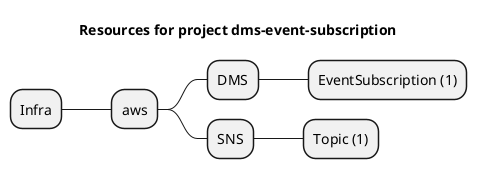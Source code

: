 @startmindmap
title Resources for project dms-event-subscription
skinparam monochrome true
+ Infra
++ aws
+++ DMS
++++ EventSubscription (1)
+++ SNS
++++ Topic (1)
@endmindmap